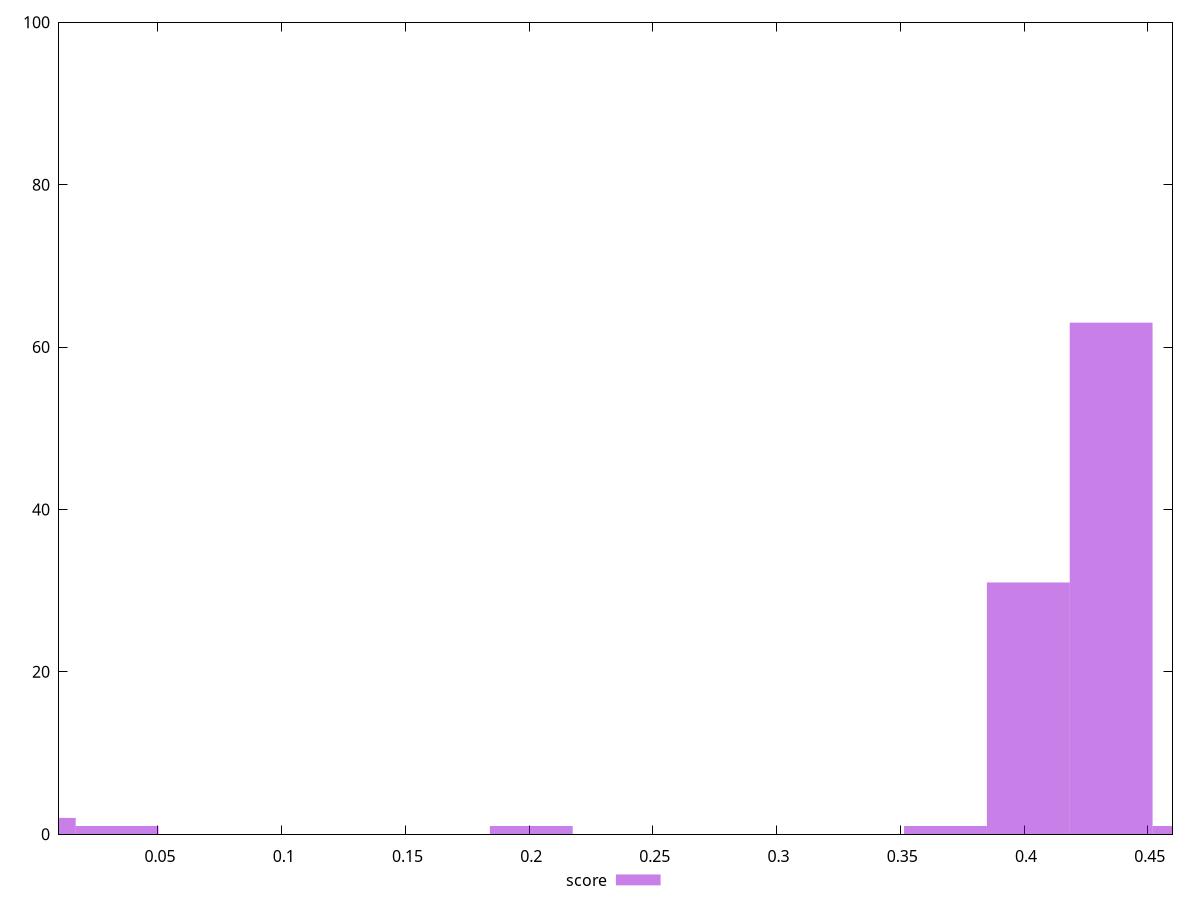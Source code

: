 reset

$score <<EOF
0.43520642024443196 63
0.03347741694187938 1
0 2
0.36825158636067323 1
0.40172900330255257 31
0.20086450165127628 1
0.46868383718631135 1
EOF

set key outside below
set boxwidth 0.03347741694187938
set xrange [0.01:0.46]
set yrange [0:100]
set trange [0:100]
set style fill transparent solid 0.5 noborder
set terminal svg size 640, 490 enhanced background rgb 'white'
set output "reprap/render-blocking-resources/samples/pages+cached/score/histogram.svg"

plot $score title "score" with boxes

reset
